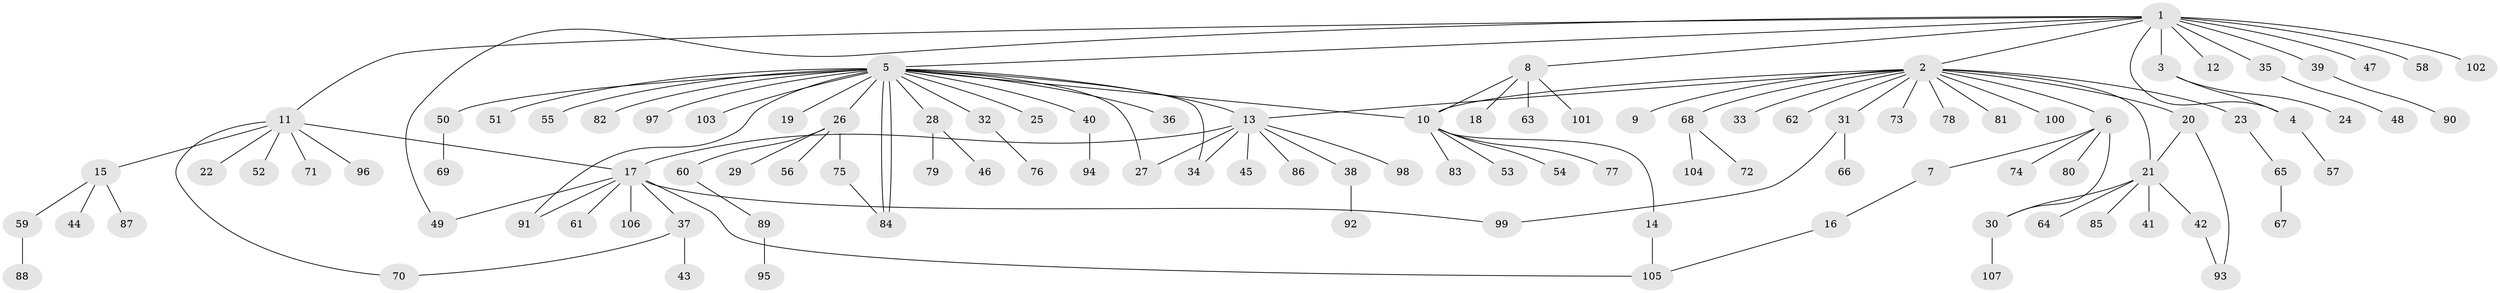 // coarse degree distribution, {5: 0.047619047619047616, 1: 0.9047619047619048, 11: 0.023809523809523808, 23: 0.023809523809523808}
// Generated by graph-tools (version 1.1) at 2025/51/03/04/25 21:51:59]
// undirected, 107 vertices, 124 edges
graph export_dot {
graph [start="1"]
  node [color=gray90,style=filled];
  1;
  2;
  3;
  4;
  5;
  6;
  7;
  8;
  9;
  10;
  11;
  12;
  13;
  14;
  15;
  16;
  17;
  18;
  19;
  20;
  21;
  22;
  23;
  24;
  25;
  26;
  27;
  28;
  29;
  30;
  31;
  32;
  33;
  34;
  35;
  36;
  37;
  38;
  39;
  40;
  41;
  42;
  43;
  44;
  45;
  46;
  47;
  48;
  49;
  50;
  51;
  52;
  53;
  54;
  55;
  56;
  57;
  58;
  59;
  60;
  61;
  62;
  63;
  64;
  65;
  66;
  67;
  68;
  69;
  70;
  71;
  72;
  73;
  74;
  75;
  76;
  77;
  78;
  79;
  80;
  81;
  82;
  83;
  84;
  85;
  86;
  87;
  88;
  89;
  90;
  91;
  92;
  93;
  94;
  95;
  96;
  97;
  98;
  99;
  100;
  101;
  102;
  103;
  104;
  105;
  106;
  107;
  1 -- 2;
  1 -- 3;
  1 -- 4;
  1 -- 5;
  1 -- 8;
  1 -- 11;
  1 -- 12;
  1 -- 35;
  1 -- 39;
  1 -- 47;
  1 -- 49;
  1 -- 58;
  1 -- 102;
  2 -- 6;
  2 -- 9;
  2 -- 10;
  2 -- 13;
  2 -- 20;
  2 -- 21;
  2 -- 23;
  2 -- 31;
  2 -- 33;
  2 -- 62;
  2 -- 68;
  2 -- 73;
  2 -- 78;
  2 -- 81;
  2 -- 100;
  3 -- 4;
  3 -- 24;
  4 -- 57;
  5 -- 10;
  5 -- 13;
  5 -- 19;
  5 -- 25;
  5 -- 26;
  5 -- 27;
  5 -- 28;
  5 -- 32;
  5 -- 34;
  5 -- 36;
  5 -- 40;
  5 -- 50;
  5 -- 51;
  5 -- 55;
  5 -- 82;
  5 -- 84;
  5 -- 84;
  5 -- 91;
  5 -- 97;
  5 -- 103;
  6 -- 7;
  6 -- 30;
  6 -- 74;
  6 -- 80;
  7 -- 16;
  8 -- 10;
  8 -- 18;
  8 -- 63;
  8 -- 101;
  10 -- 14;
  10 -- 53;
  10 -- 54;
  10 -- 77;
  10 -- 83;
  11 -- 15;
  11 -- 17;
  11 -- 22;
  11 -- 52;
  11 -- 70;
  11 -- 71;
  11 -- 96;
  13 -- 17;
  13 -- 27;
  13 -- 34;
  13 -- 38;
  13 -- 45;
  13 -- 86;
  13 -- 98;
  14 -- 105;
  15 -- 44;
  15 -- 59;
  15 -- 87;
  16 -- 105;
  17 -- 37;
  17 -- 49;
  17 -- 61;
  17 -- 91;
  17 -- 99;
  17 -- 105;
  17 -- 106;
  20 -- 21;
  20 -- 93;
  21 -- 30;
  21 -- 41;
  21 -- 42;
  21 -- 64;
  21 -- 85;
  23 -- 65;
  26 -- 29;
  26 -- 56;
  26 -- 60;
  26 -- 75;
  28 -- 46;
  28 -- 79;
  30 -- 107;
  31 -- 66;
  31 -- 99;
  32 -- 76;
  35 -- 48;
  37 -- 43;
  37 -- 70;
  38 -- 92;
  39 -- 90;
  40 -- 94;
  42 -- 93;
  50 -- 69;
  59 -- 88;
  60 -- 89;
  65 -- 67;
  68 -- 72;
  68 -- 104;
  75 -- 84;
  89 -- 95;
}
